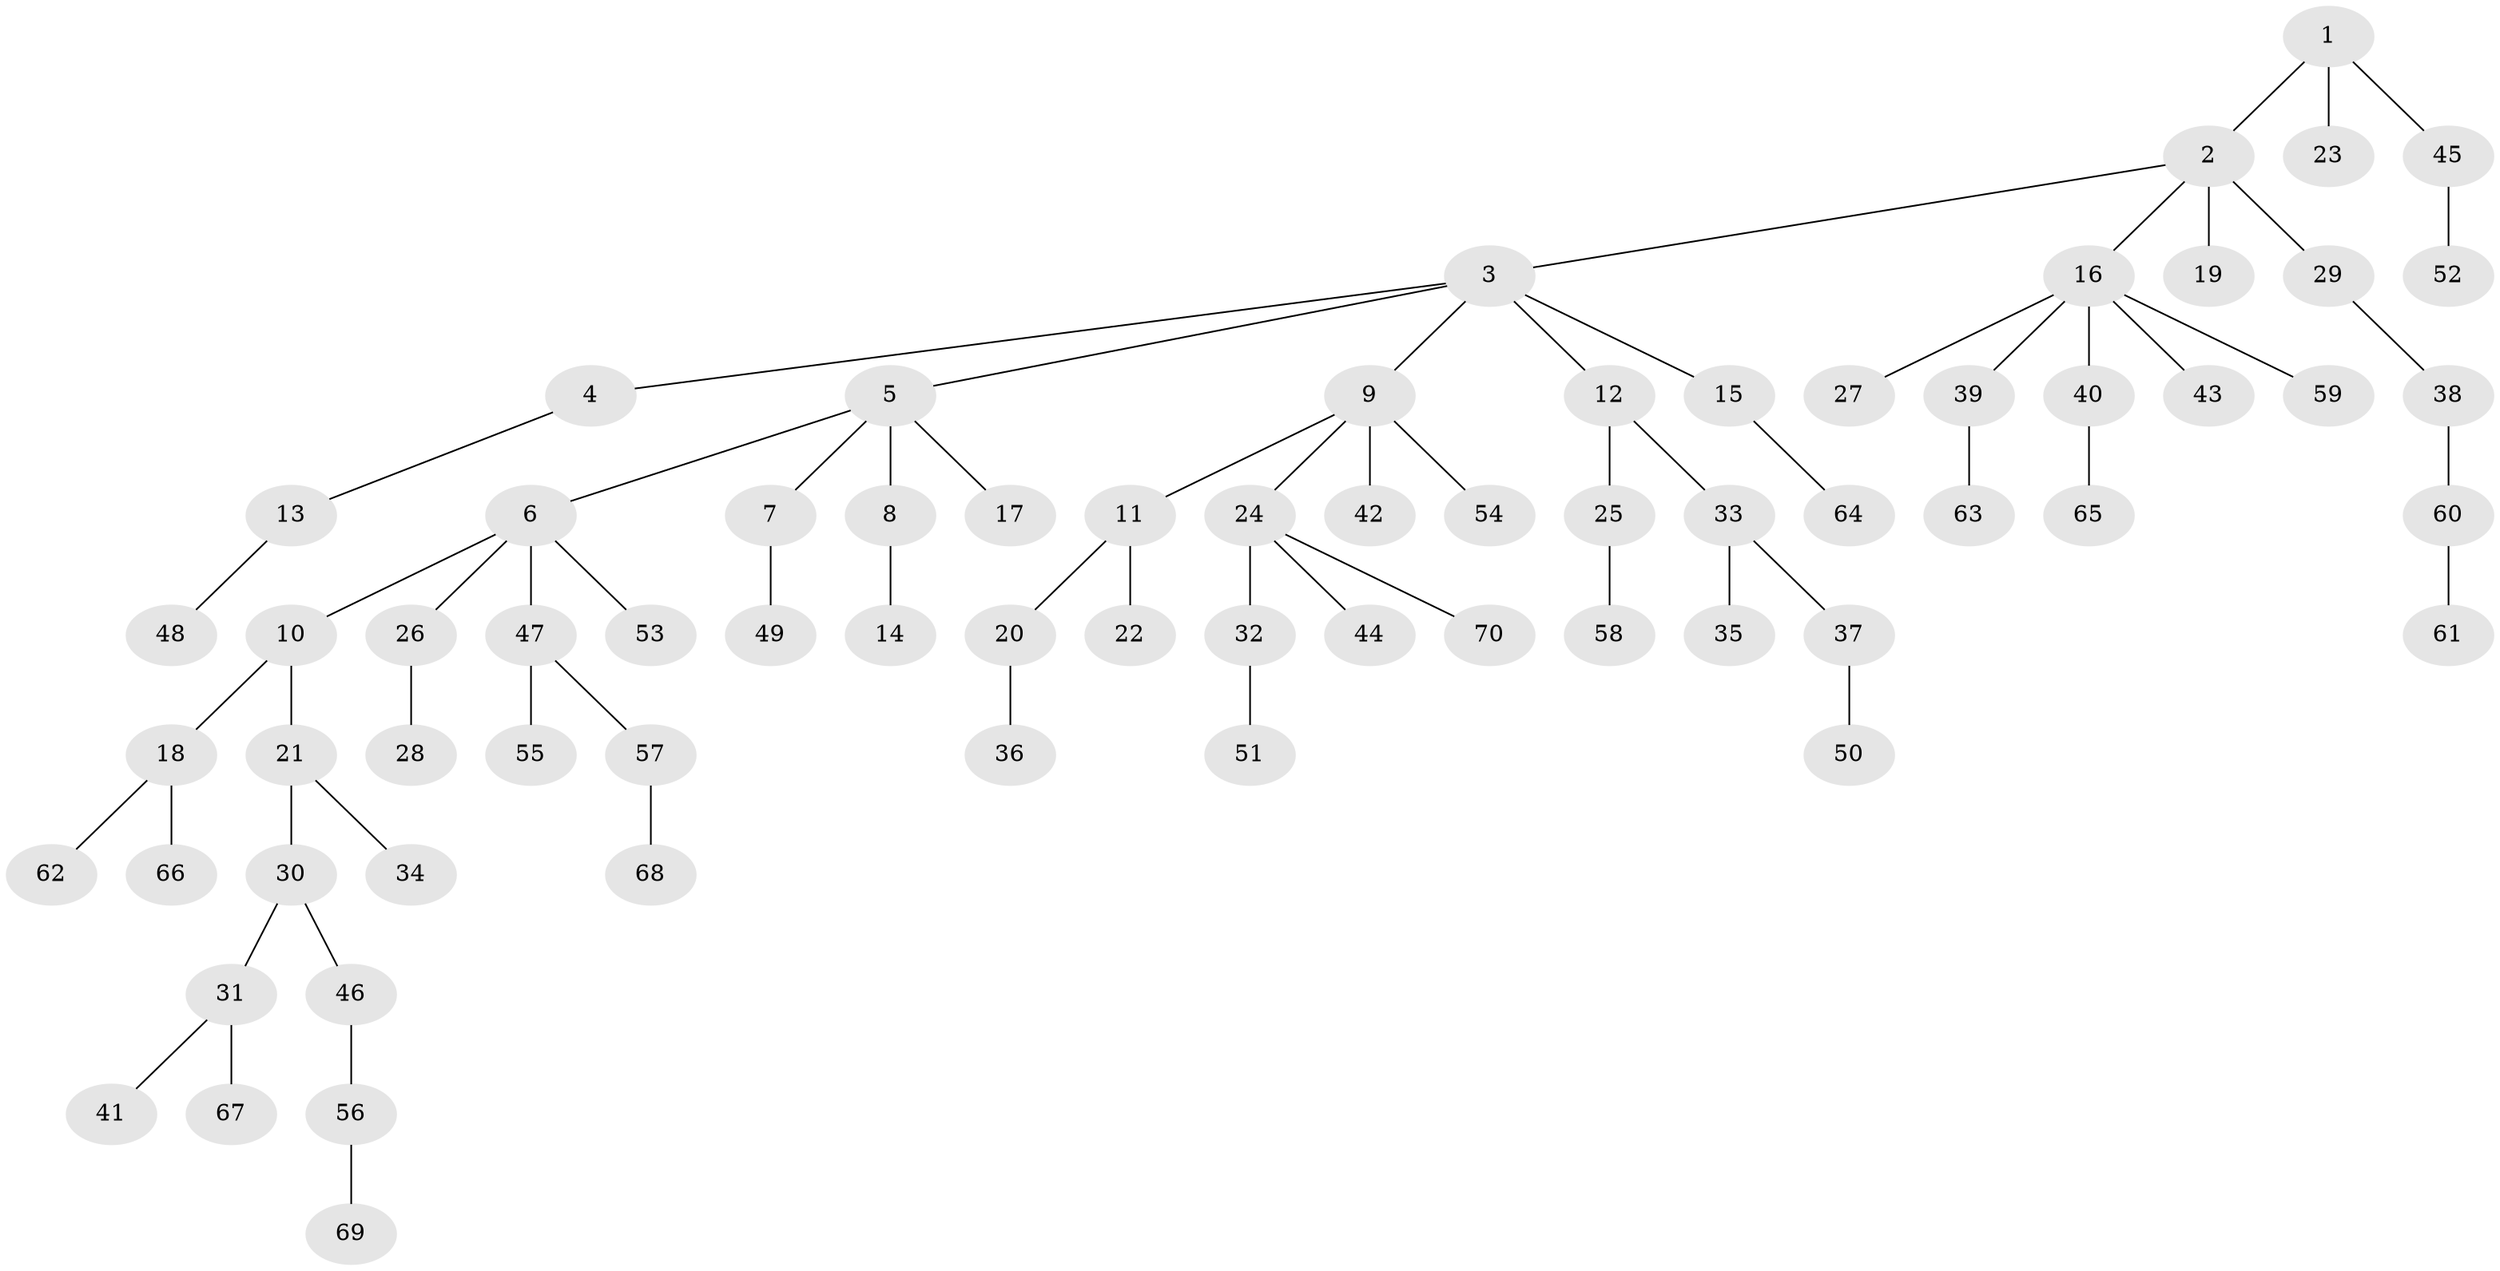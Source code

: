 // Generated by graph-tools (version 1.1) at 2025/36/03/09/25 02:36:53]
// undirected, 70 vertices, 69 edges
graph export_dot {
graph [start="1"]
  node [color=gray90,style=filled];
  1;
  2;
  3;
  4;
  5;
  6;
  7;
  8;
  9;
  10;
  11;
  12;
  13;
  14;
  15;
  16;
  17;
  18;
  19;
  20;
  21;
  22;
  23;
  24;
  25;
  26;
  27;
  28;
  29;
  30;
  31;
  32;
  33;
  34;
  35;
  36;
  37;
  38;
  39;
  40;
  41;
  42;
  43;
  44;
  45;
  46;
  47;
  48;
  49;
  50;
  51;
  52;
  53;
  54;
  55;
  56;
  57;
  58;
  59;
  60;
  61;
  62;
  63;
  64;
  65;
  66;
  67;
  68;
  69;
  70;
  1 -- 2;
  1 -- 23;
  1 -- 45;
  2 -- 3;
  2 -- 16;
  2 -- 19;
  2 -- 29;
  3 -- 4;
  3 -- 5;
  3 -- 9;
  3 -- 12;
  3 -- 15;
  4 -- 13;
  5 -- 6;
  5 -- 7;
  5 -- 8;
  5 -- 17;
  6 -- 10;
  6 -- 26;
  6 -- 47;
  6 -- 53;
  7 -- 49;
  8 -- 14;
  9 -- 11;
  9 -- 24;
  9 -- 42;
  9 -- 54;
  10 -- 18;
  10 -- 21;
  11 -- 20;
  11 -- 22;
  12 -- 25;
  12 -- 33;
  13 -- 48;
  15 -- 64;
  16 -- 27;
  16 -- 39;
  16 -- 40;
  16 -- 43;
  16 -- 59;
  18 -- 62;
  18 -- 66;
  20 -- 36;
  21 -- 30;
  21 -- 34;
  24 -- 32;
  24 -- 44;
  24 -- 70;
  25 -- 58;
  26 -- 28;
  29 -- 38;
  30 -- 31;
  30 -- 46;
  31 -- 41;
  31 -- 67;
  32 -- 51;
  33 -- 35;
  33 -- 37;
  37 -- 50;
  38 -- 60;
  39 -- 63;
  40 -- 65;
  45 -- 52;
  46 -- 56;
  47 -- 55;
  47 -- 57;
  56 -- 69;
  57 -- 68;
  60 -- 61;
}
